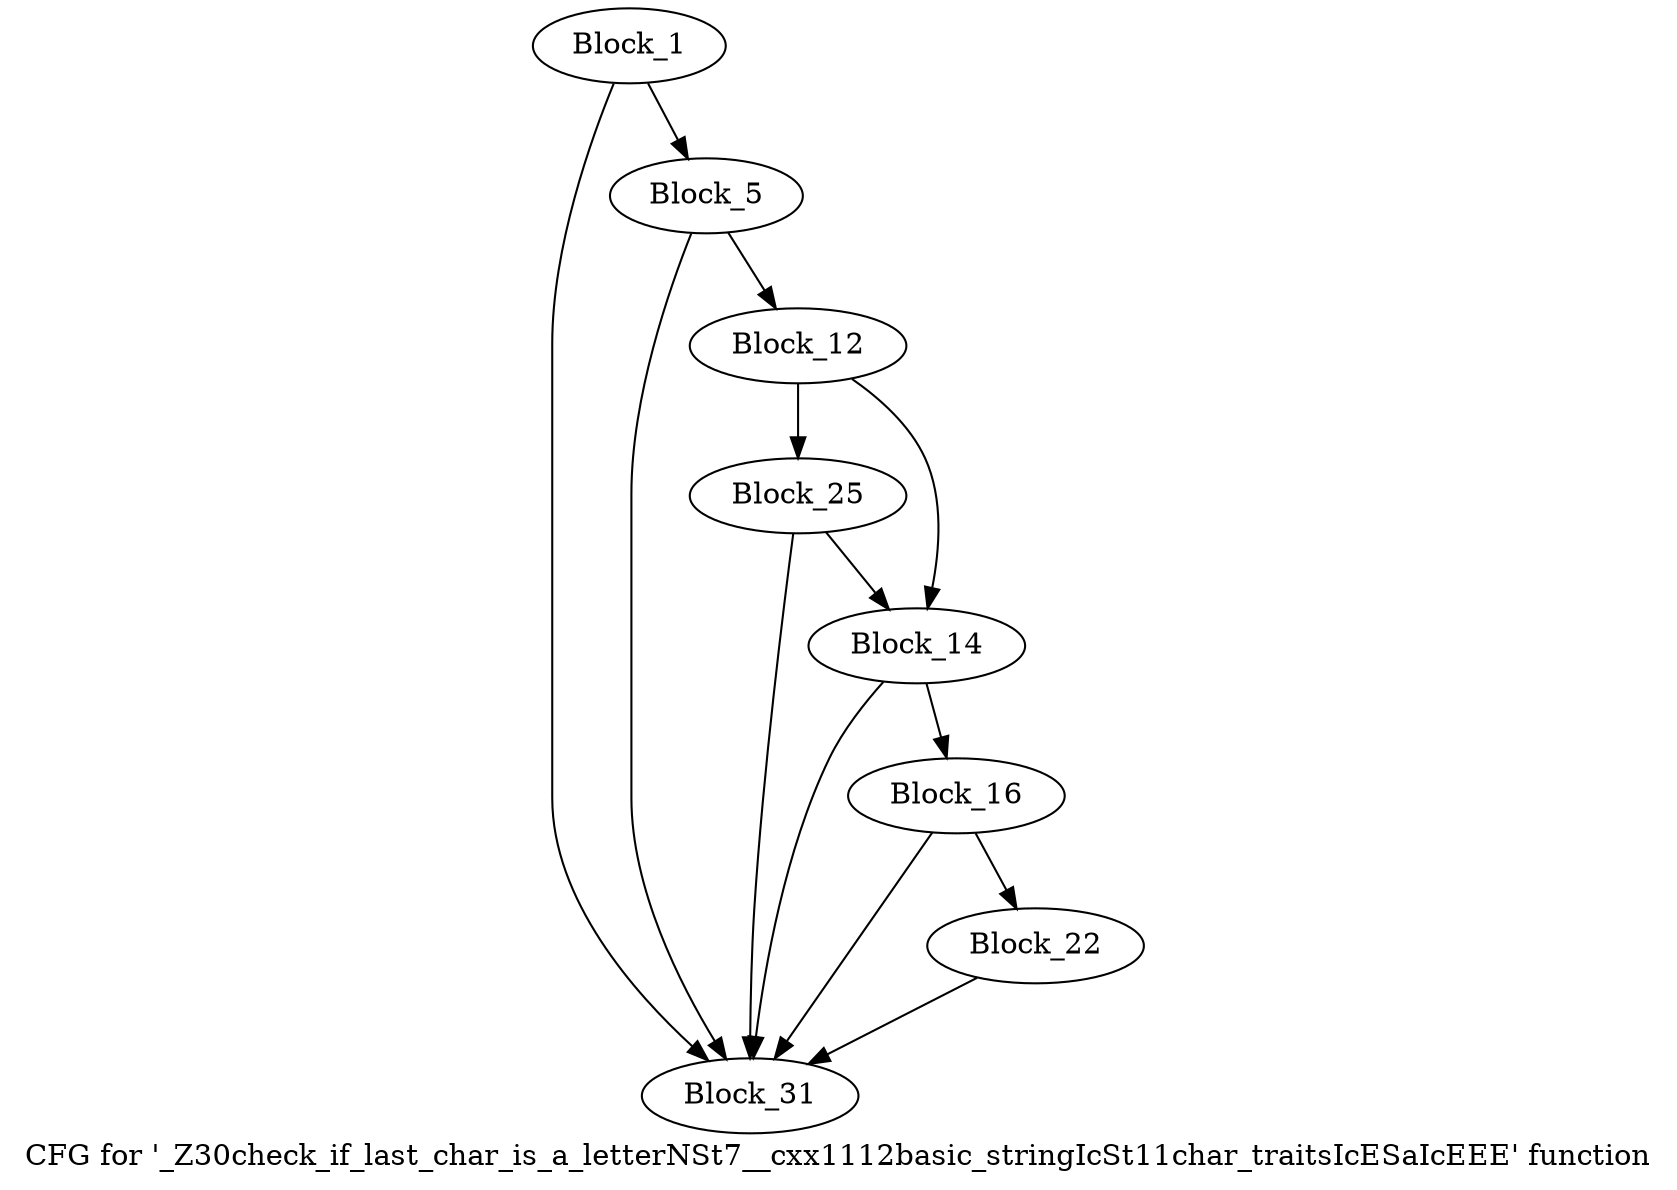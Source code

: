 digraph "CFG for '_Z30check_if_last_char_is_a_letterNSt7__cxx1112basic_stringIcSt11char_traitsIcESaIcEEE' function" {
	label="CFG for '_Z30check_if_last_char_is_a_letterNSt7__cxx1112basic_stringIcSt11char_traitsIcESaIcEEE' function";

	block_1 [label="Block_1"];
	block_1:s0 -> block_31;
	block_1:s1 -> block_5;
	block_5 [label="Block_5"];
	block_5:s0 -> block_31;
	block_5:s1 -> block_12;
	block_12 [label="Block_12"];
	block_12:s0 -> block_25;
	block_12:s1 -> block_14;
	block_14 [label="Block_14"];
	block_14:s0 -> block_31;
	block_14:s1 -> block_16;
	block_16 [label="Block_16"];
	block_16:s0 -> block_31;
	block_16:s1 -> block_22;
	block_22 [label="Block_22"];
	block_22 -> block_31;
	block_25 [label="Block_25"];
	block_25:s0 -> block_14;
	block_25:s1 -> block_31;
	block_31 [label="Block_31"];
}
